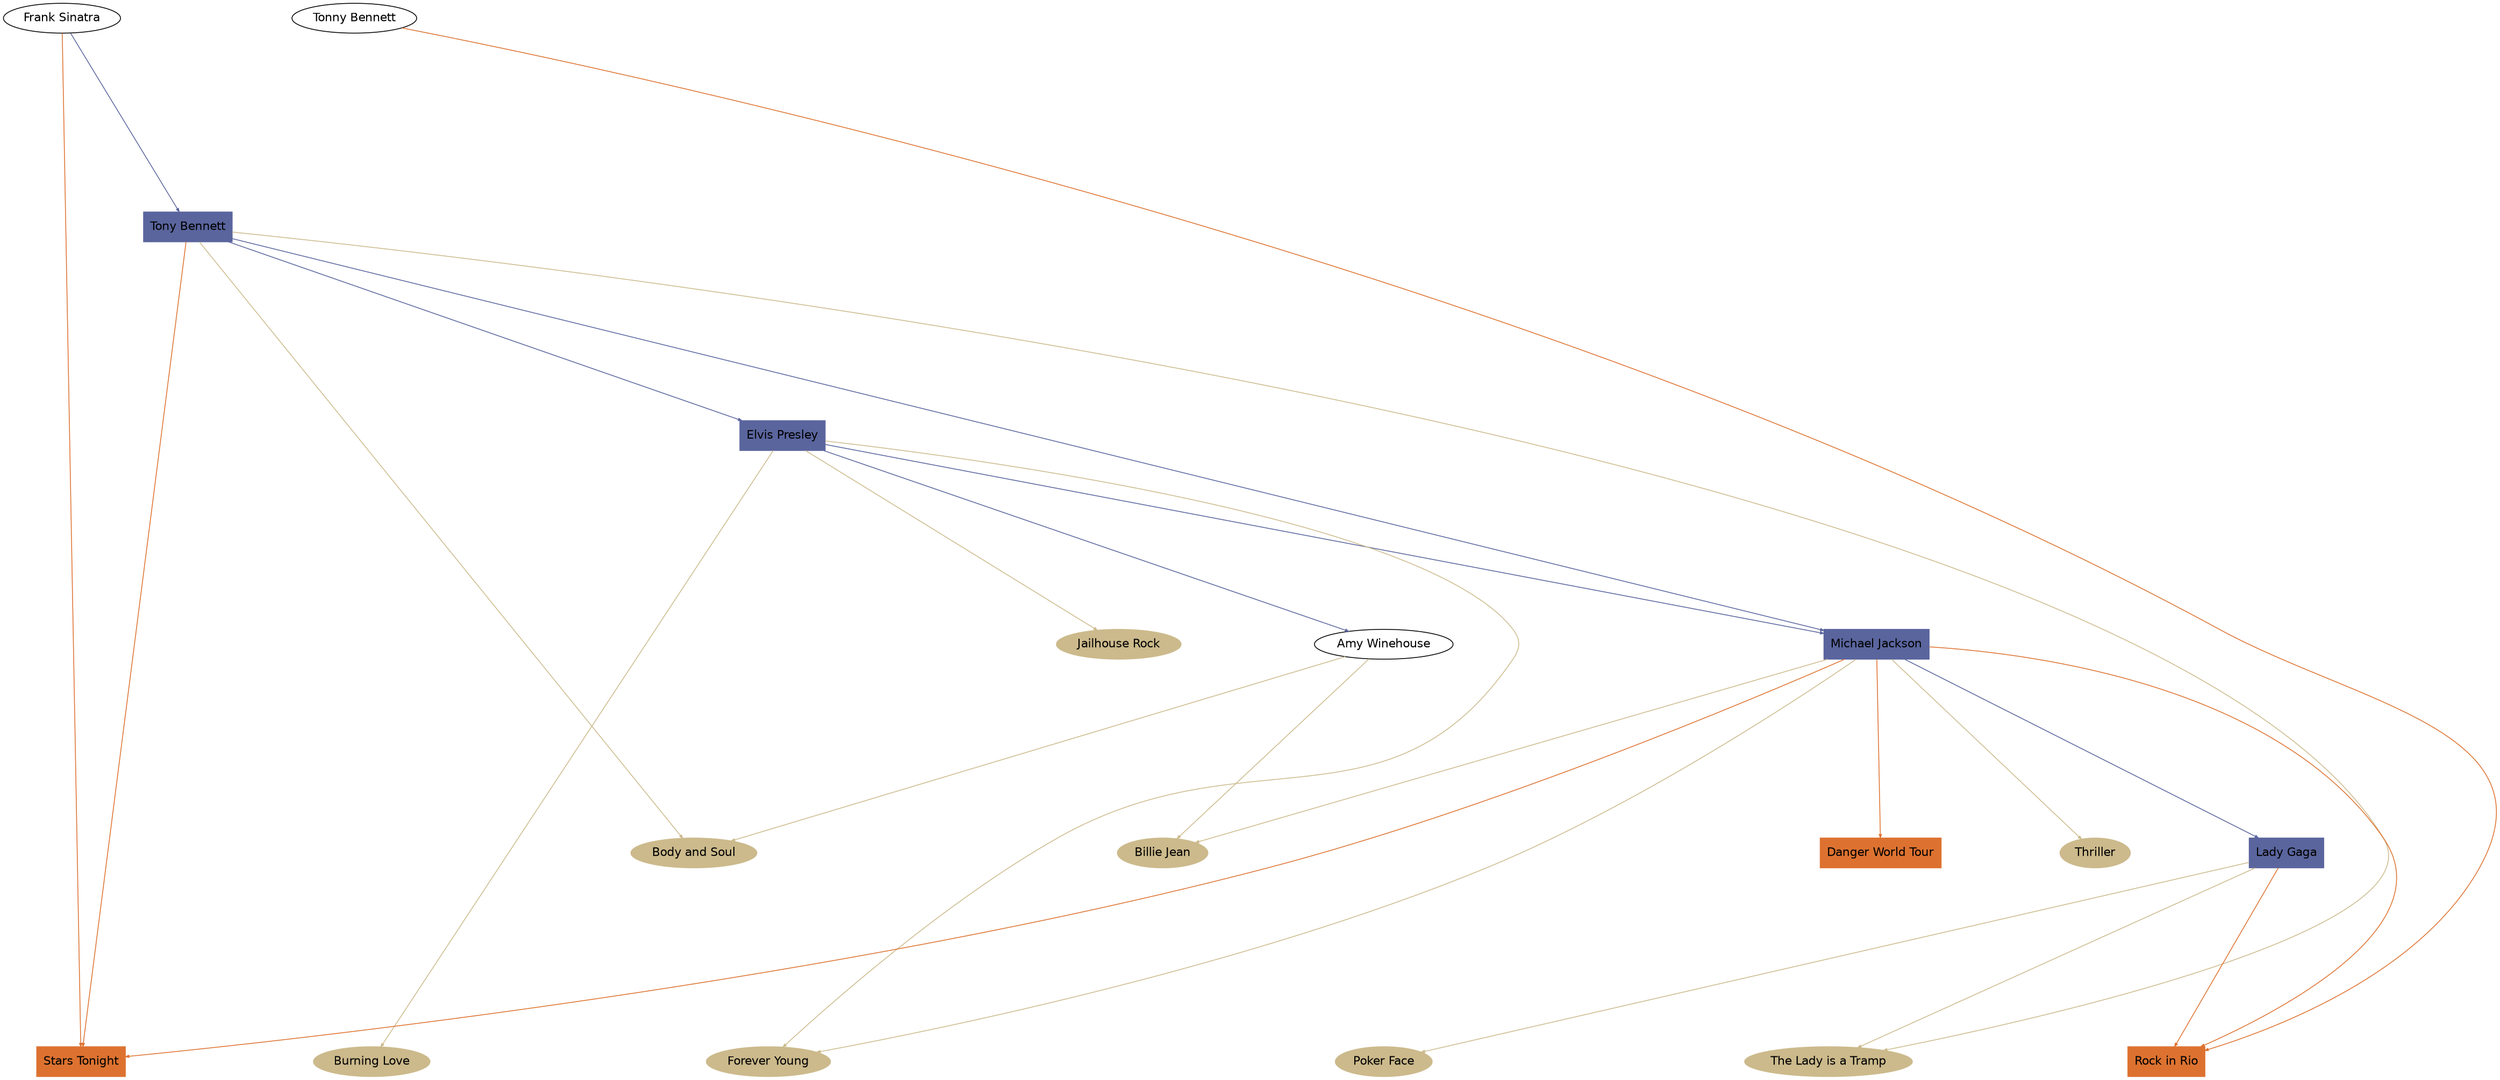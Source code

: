 digraph Museu {
	size="31,41";
	node [fontname="helvetica"];
	ranksep=3.0;
	nodesep=2.0;
	overlap="false";
	splines="true";
	"Tony Bennett" 	[label="Tony Bennett", href="pages/Tony Bennett.html", shape=box, style=filled, fillcolor="#5A659E", color="#5A659E"];
	"Tony Bennett" 	-> 	"Elvis Presley" 	[arrowsize=0.4, weight=0.1, color="#5A659E"];
	"Tony Bennett" 	-> 	"Michael Jackson" 	[arrowsize=0.4, weight=0.1, color="#5A659E"];
	"Frank Sinatra" 	-> 	"Tony Bennett" 	[arrowsize=0.4, weight=0.1, color="#5A659E"];
	"Stars Tonight" 	[label="Stars Tonight", href="pages/Stars Tonight.html", shape=polygon, style=filled, fillcolor="#DD7230", color="#DD7230"];
	"Tony Bennett" 	-> 	"Stars Tonight" 	[arrowsize=0.4, weight=0.1, color="#DD7230"];
	"Michael Jackson" 	-> 	"Stars Tonight" 	[arrowsize=0.4, weight=0.1, color="#DD7230"];
	"Frank Sinatra" 	-> 	"Stars Tonight" 	[arrowsize=0.4, weight=0.1, color="#DD7230"];
	"Body and Soul" 	[label="Body and Soul", href="pages/Body and Soul.html", style=filled, color="#CCBA8C", fillcolor="#CCBA8C"];
	"Tony Bennett" 	-> 	"Body and Soul" 	[arrowsize=0.4, weight=0.1, color="#CCBA8C"];
	"Amy Winehouse" 	-> 	"Body and Soul" 	[arrowsize=0.4, weight=0.1, color="#CCBA8C"];
	"The Lady is a Tramp" 	[label="The Lady is a Tramp", href="pages/The Lady is a Tramp.html", style=filled, color="#CCBA8C", fillcolor="#CCBA8C"];
	"Tony Bennett" 	-> 	"The Lady is a Tramp" 	[arrowsize=0.4, weight=0.1, color="#CCBA8C"];
	"Lady Gaga" 	-> 	"The Lady is a Tramp" 	[arrowsize=0.4, weight=0.1, color="#CCBA8C"];
	"Lady Gaga" 	[label="Lady Gaga", href="pages/Lady Gaga.html", shape=box, style=filled, fillcolor="#5A659E", color="#5A659E"];
	"Michael Jackson" 	-> 	"Lady Gaga" 	[arrowsize=0.4, weight=0.1, color="#5A659E"];
	"Rock in Rio" 	[label="Rock in Rio", href="pages/Rock in Rio.html", shape=polygon, style=filled, fillcolor="#DD7230", color="#DD7230"];
	"Lady Gaga" 	-> 	"Rock in Rio" 	[arrowsize=0.4, weight=0.1, color="#DD7230"];
	"Tonny Bennett" 	-> 	"Rock in Rio" 	[arrowsize=0.4, weight=0.1, color="#DD7230"];
	"Michael Jackson" 	-> 	"Rock in Rio" 	[arrowsize=0.4, weight=0.1, color="#DD7230"];
	"Poker Face" 	[label="Poker Face", href="pages/Poker Face.html", style=filled, color="#CCBA8C", fillcolor="#CCBA8C"];
	"Lady Gaga" 	-> 	"Poker Face" 	[arrowsize=0.4, weight=0.1, color="#CCBA8C"];
	"Elvis Presley" 	[label="Elvis Presley", href="pages/Elvis Presley.html", shape=box, style=filled, fillcolor="#5A659E", color="#5A659E"];
	"Elvis Presley" 	-> 	"Amy Winehouse" 	[arrowsize=0.4, weight=0.1, color="#5A659E"];
	"Burning Love" 	[label="Burning Love", href="pages/Burning Love.html", style=filled, color="#CCBA8C", fillcolor="#CCBA8C"];
	"Elvis Presley" 	-> 	"Burning Love" 	[arrowsize=0.4, weight=0.1, color="#CCBA8C"];
	"Forever Young" 	[label="Forever Young", href="pages/Forever Young.html", style=filled, color="#CCBA8C", fillcolor="#CCBA8C"];
	"Elvis Presley" 	-> 	"Forever Young" 	[arrowsize=0.4, weight=0.1, color="#CCBA8C"];
	"Michael Jackson" 	-> 	"Forever Young" 	[arrowsize=0.4, weight=0.1, color="#CCBA8C"];
	"Jailhouse Rock" 	[label="Jailhouse Rock", href="pages/Jailhouse Rock.html", style=filled, color="#CCBA8C", fillcolor="#CCBA8C"];
	"Elvis Presley" 	-> 	"Jailhouse Rock" 	[arrowsize=0.4, weight=0.1, color="#CCBA8C"];
	"Michael Jackson" 	[label="Michael Jackson", href="pages/Michael Jackson.html", shape=box, style=filled, fillcolor="#5A659E", color="#5A659E"];
	"Elvis Presley" 	-> 	"Michael Jackson" 	[arrowsize=0.4, weight=0.1, color="#5A659E"];
	"Danger World Tour" 	[label="Danger World Tour", href="pages/Danger World Tour.html", shape=polygon, style=filled, fillcolor="#DD7230", color="#DD7230"];
	"Michael Jackson" 	-> 	"Danger World Tour" 	[arrowsize=0.4, weight=0.1, color="#DD7230"];
	"Thriller" 	[label="Thriller", href="pages/Thriller.html", style=filled, color="#CCBA8C", fillcolor="#CCBA8C"];
	"Michael Jackson" 	-> 	"Thriller" 	[arrowsize=0.4, weight=0.1, color="#CCBA8C"];
	"Billie Jean" 	[label="Billie Jean", href="pages/Billie Jean.html", style=filled, color="#CCBA8C", fillcolor="#CCBA8C"];
	"Michael Jackson" 	-> 	"Billie Jean" 	[arrowsize=0.4, weight=0.1, color="#CCBA8C"];
	"Amy Winehouse" 	-> 	"Billie Jean" 	[arrowsize=0.4, weight=0.1, color="#CCBA8C"];
}
